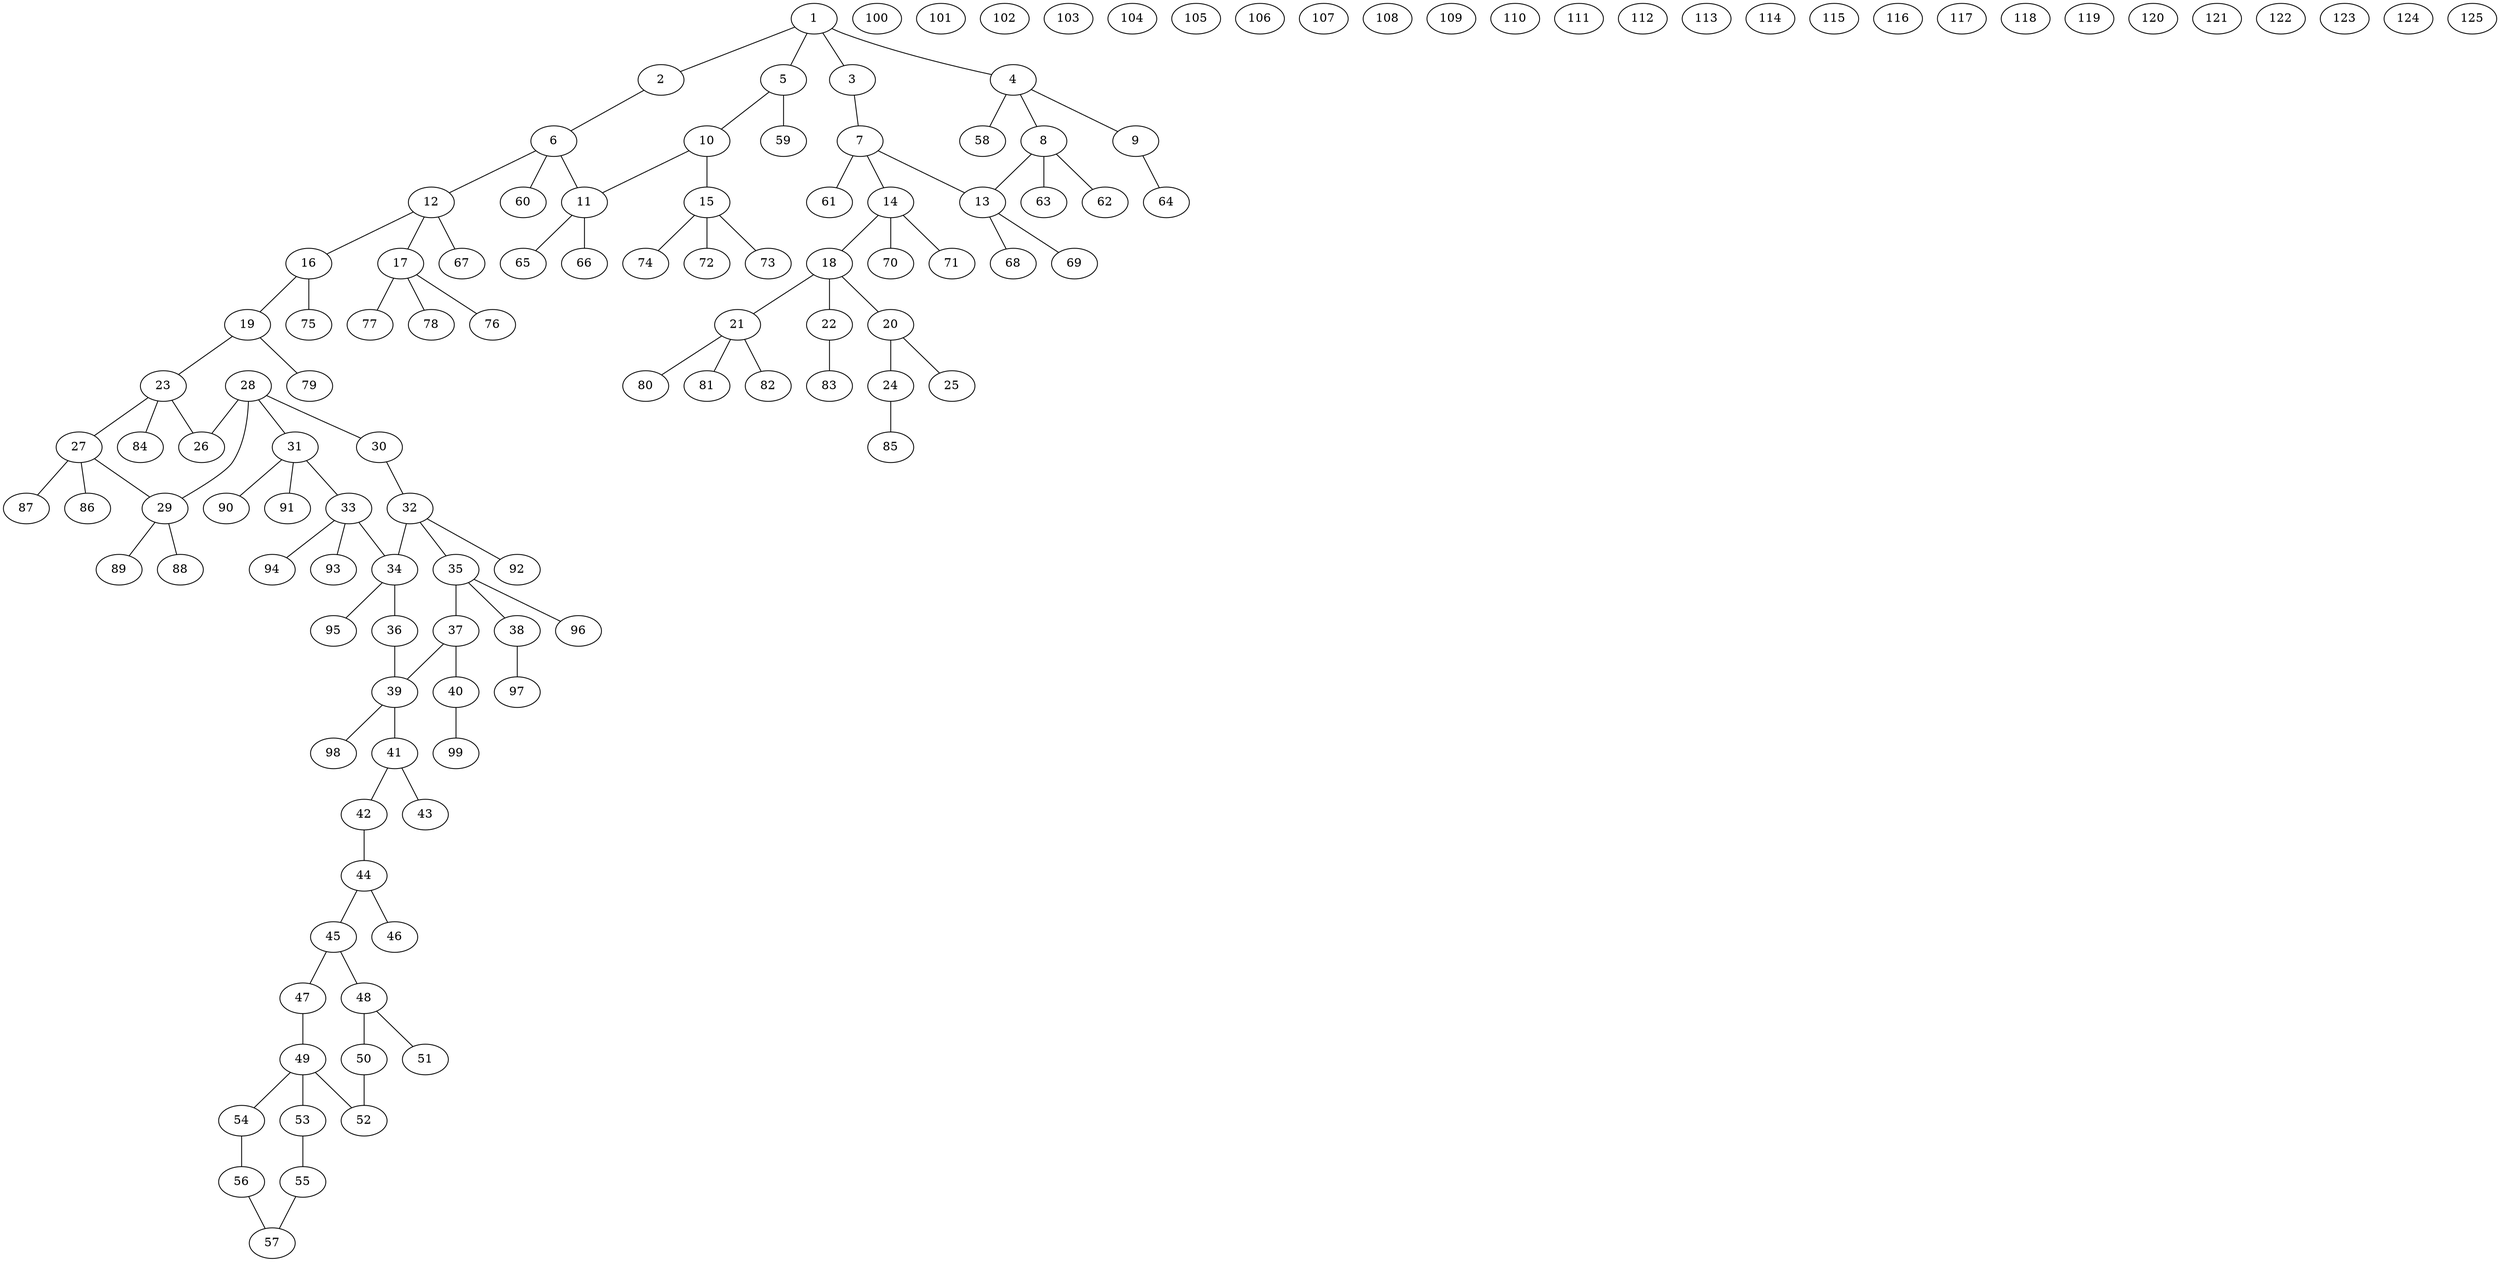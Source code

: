 graph molecule_1319 {
	1	 [chem=C];
	2	 [chem=O];
	1 -- 2	 [valence=1];
	3	 [chem=O];
	1 -- 3	 [valence=1];
	4	 [chem=C];
	1 -- 4	 [valence=1];
	5	 [chem=C];
	1 -- 5	 [valence=1];
	6	 [chem=C];
	2 -- 6	 [valence=1];
	7	 [chem=C];
	3 -- 7	 [valence=1];
	8	 [chem=C];
	4 -- 8	 [valence=1];
	9	 [chem=O];
	4 -- 9	 [valence=1];
	58	 [chem=H];
	4 -- 58	 [valence=1];
	10	 [chem=C];
	5 -- 10	 [valence=2];
	59	 [chem=H];
	5 -- 59	 [valence=1];
	11	 [chem=C];
	6 -- 11	 [valence=1];
	12	 [chem=C];
	6 -- 12	 [valence=1];
	60	 [chem=H];
	6 -- 60	 [valence=1];
	13	 [chem=C];
	7 -- 13	 [valence=1];
	14	 [chem=C];
	7 -- 14	 [valence=1];
	61	 [chem=H];
	7 -- 61	 [valence=1];
	8 -- 13	 [valence=1];
	62	 [chem=H];
	8 -- 62	 [valence=1];
	63	 [chem=H];
	8 -- 63	 [valence=1];
	64	 [chem=H];
	9 -- 64	 [valence=1];
	10 -- 11	 [valence=1];
	15	 [chem=C];
	10 -- 15	 [valence=1];
	65	 [chem=H];
	11 -- 65	 [valence=1];
	66	 [chem=H];
	11 -- 66	 [valence=1];
	16	 [chem=C];
	12 -- 16	 [valence=1];
	17	 [chem=C];
	12 -- 17	 [valence=1];
	67	 [chem=H];
	12 -- 67	 [valence=1];
	68	 [chem=H];
	13 -- 68	 [valence=1];
	69	 [chem=H];
	13 -- 69	 [valence=1];
	18	 [chem=C];
	14 -- 18	 [valence=1];
	70	 [chem=H];
	14 -- 70	 [valence=1];
	71	 [chem=H];
	14 -- 71	 [valence=1];
	72	 [chem=H];
	15 -- 72	 [valence=1];
	73	 [chem=H];
	15 -- 73	 [valence=1];
	74	 [chem=H];
	15 -- 74	 [valence=1];
	19	 [chem=C];
	16 -- 19	 [valence=2];
	75	 [chem=H];
	16 -- 75	 [valence=1];
	76	 [chem=H];
	17 -- 76	 [valence=1];
	77	 [chem=H];
	17 -- 77	 [valence=1];
	78	 [chem=H];
	17 -- 78	 [valence=1];
	20	 [chem=C];
	18 -- 20	 [valence=1];
	21	 [chem=C];
	18 -- 21	 [valence=1];
	22	 [chem=O];
	18 -- 22	 [valence=1];
	23	 [chem=C];
	19 -- 23	 [valence=1];
	79	 [chem=H];
	19 -- 79	 [valence=1];
	24	 [chem=O];
	20 -- 24	 [valence=1];
	25	 [chem=O];
	20 -- 25	 [valence=2];
	80	 [chem=H];
	21 -- 80	 [valence=1];
	81	 [chem=H];
	21 -- 81	 [valence=1];
	82	 [chem=H];
	21 -- 82	 [valence=1];
	83	 [chem=H];
	22 -- 83	 [valence=1];
	26	 [chem=O];
	23 -- 26	 [valence=1];
	27	 [chem=C];
	23 -- 27	 [valence=1];
	84	 [chem=H];
	23 -- 84	 [valence=1];
	85	 [chem=H];
	24 -- 85	 [valence=1];
	29	 [chem=C];
	27 -- 29	 [valence=1];
	86	 [chem=H];
	27 -- 86	 [valence=1];
	87	 [chem=H];
	27 -- 87	 [valence=1];
	28	 [chem=C];
	28 -- 26	 [valence=1];
	28 -- 29	 [valence=1];
	30	 [chem=O];
	28 -- 30	 [valence=1];
	31	 [chem=C];
	28 -- 31	 [valence=1];
	88	 [chem=H];
	29 -- 88	 [valence=1];
	89	 [chem=H];
	29 -- 89	 [valence=1];
	32	 [chem=C];
	30 -- 32	 [valence=1];
	33	 [chem=C];
	31 -- 33	 [valence=1];
	90	 [chem=H];
	31 -- 90	 [valence=1];
	91	 [chem=H];
	31 -- 91	 [valence=1];
	34	 [chem=C];
	32 -- 34	 [valence=1];
	35	 [chem=C];
	32 -- 35	 [valence=1];
	92	 [chem=H];
	32 -- 92	 [valence=1];
	33 -- 34	 [valence=1];
	93	 [chem=H];
	33 -- 93	 [valence=1];
	94	 [chem=H];
	33 -- 94	 [valence=1];
	36	 [chem=O];
	34 -- 36	 [valence=1];
	95	 [chem=H];
	34 -- 95	 [valence=1];
	37	 [chem=C];
	35 -- 37	 [valence=1];
	38	 [chem=O];
	35 -- 38	 [valence=1];
	96	 [chem=H];
	35 -- 96	 [valence=1];
	39	 [chem=C];
	36 -- 39	 [valence=1];
	37 -- 39	 [valence=1];
	40	 [chem=C];
	37 -- 40	 [valence=2];
	97	 [chem=H];
	38 -- 97	 [valence=1];
	41	 [chem=C];
	39 -- 41	 [valence=1];
	98	 [chem=H];
	39 -- 98	 [valence=1];
	99	 [chem=H];
	40 -- 99	 [valence=1];
	42	 [chem=C];
	41 -- 42	 [valence=1];
	43	 [chem=O];
	41 -- 43	 [valence=1];
	44	 [chem=C];
	42 -- 44	 [valence=1];
	45	 [chem=C];
	44 -- 45	 [valence=1];
	46	 [chem=C];
	44 -- 46	 [valence=1];
	47	 [chem=O];
	45 -- 47	 [valence=1];
	48	 [chem=C];
	45 -- 48	 [valence=1];
	49	 [chem=C];
	47 -- 49	 [valence=1];
	50	 [chem=C];
	48 -- 50	 [valence=1];
	51	 [chem=C];
	48 -- 51	 [valence=1];
	52	 [chem=C];
	49 -- 52	 [valence=1];
	53	 [chem=C];
	49 -- 53	 [valence=1];
	54	 [chem=O];
	49 -- 54	 [valence=1];
	50 -- 52	 [valence=1];
	55	 [chem=C];
	53 -- 55	 [valence=1];
	56	 [chem=C];
	54 -- 56	 [valence=1];
	57	 [chem=C];
	55 -- 57	 [valence=1];
	56 -- 57	 [valence=1];
	100	 [chem=H];
	101	 [chem=H];
	102	 [chem=H];
	103	 [chem=H];
	104	 [chem=H];
	105	 [chem=H];
	106	 [chem=H];
	107	 [chem=H];
	108	 [chem=H];
	109	 [chem=H];
	110	 [chem=H];
	111	 [chem=H];
	112	 [chem=H];
	113	 [chem=H];
	114	 [chem=H];
	115	 [chem=H];
	116	 [chem=H];
	117	 [chem=H];
	118	 [chem=H];
	119	 [chem=H];
	120	 [chem=H];
	121	 [chem=H];
	122	 [chem=H];
	123	 [chem=H];
	124	 [chem=H];
	125	 [chem=H];
}
